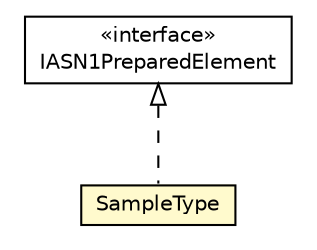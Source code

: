 #!/usr/local/bin/dot
#
# Class diagram 
# Generated by UMLGraph version R5_6-24-gf6e263 (http://www.umlgraph.org/)
#

digraph G {
	edge [fontname="Helvetica",fontsize=10,labelfontname="Helvetica",labelfontsize=10];
	node [fontname="Helvetica",fontsize=10,shape=plaintext];
	nodesep=0.25;
	ranksep=0.5;
	// org.universAAL.lddi.lib.ieeex73std.org.bn.coders.IASN1PreparedElement
	c6938892 [label=<<table title="org.universAAL.lddi.lib.ieeex73std.org.bn.coders.IASN1PreparedElement" border="0" cellborder="1" cellspacing="0" cellpadding="2" port="p" href="../../org/bn/coders/IASN1PreparedElement.html">
		<tr><td><table border="0" cellspacing="0" cellpadding="1">
<tr><td align="center" balign="center"> &#171;interface&#187; </td></tr>
<tr><td align="center" balign="center"> IASN1PreparedElement </td></tr>
		</table></td></tr>
		</table>>, URL="../../org/bn/coders/IASN1PreparedElement.html", fontname="Helvetica", fontcolor="black", fontsize=10.0];
	// org.universAAL.lddi.lib.ieeex73std.x73.p20601.SampleType
	c6938994 [label=<<table title="org.universAAL.lddi.lib.ieeex73std.x73.p20601.SampleType" border="0" cellborder="1" cellspacing="0" cellpadding="2" port="p" bgcolor="lemonChiffon" href="./SampleType.html">
		<tr><td><table border="0" cellspacing="0" cellpadding="1">
<tr><td align="center" balign="center"> SampleType </td></tr>
		</table></td></tr>
		</table>>, URL="./SampleType.html", fontname="Helvetica", fontcolor="black", fontsize=10.0];
	//org.universAAL.lddi.lib.ieeex73std.x73.p20601.SampleType implements org.universAAL.lddi.lib.ieeex73std.org.bn.coders.IASN1PreparedElement
	c6938892:p -> c6938994:p [dir=back,arrowtail=empty,style=dashed];
}

